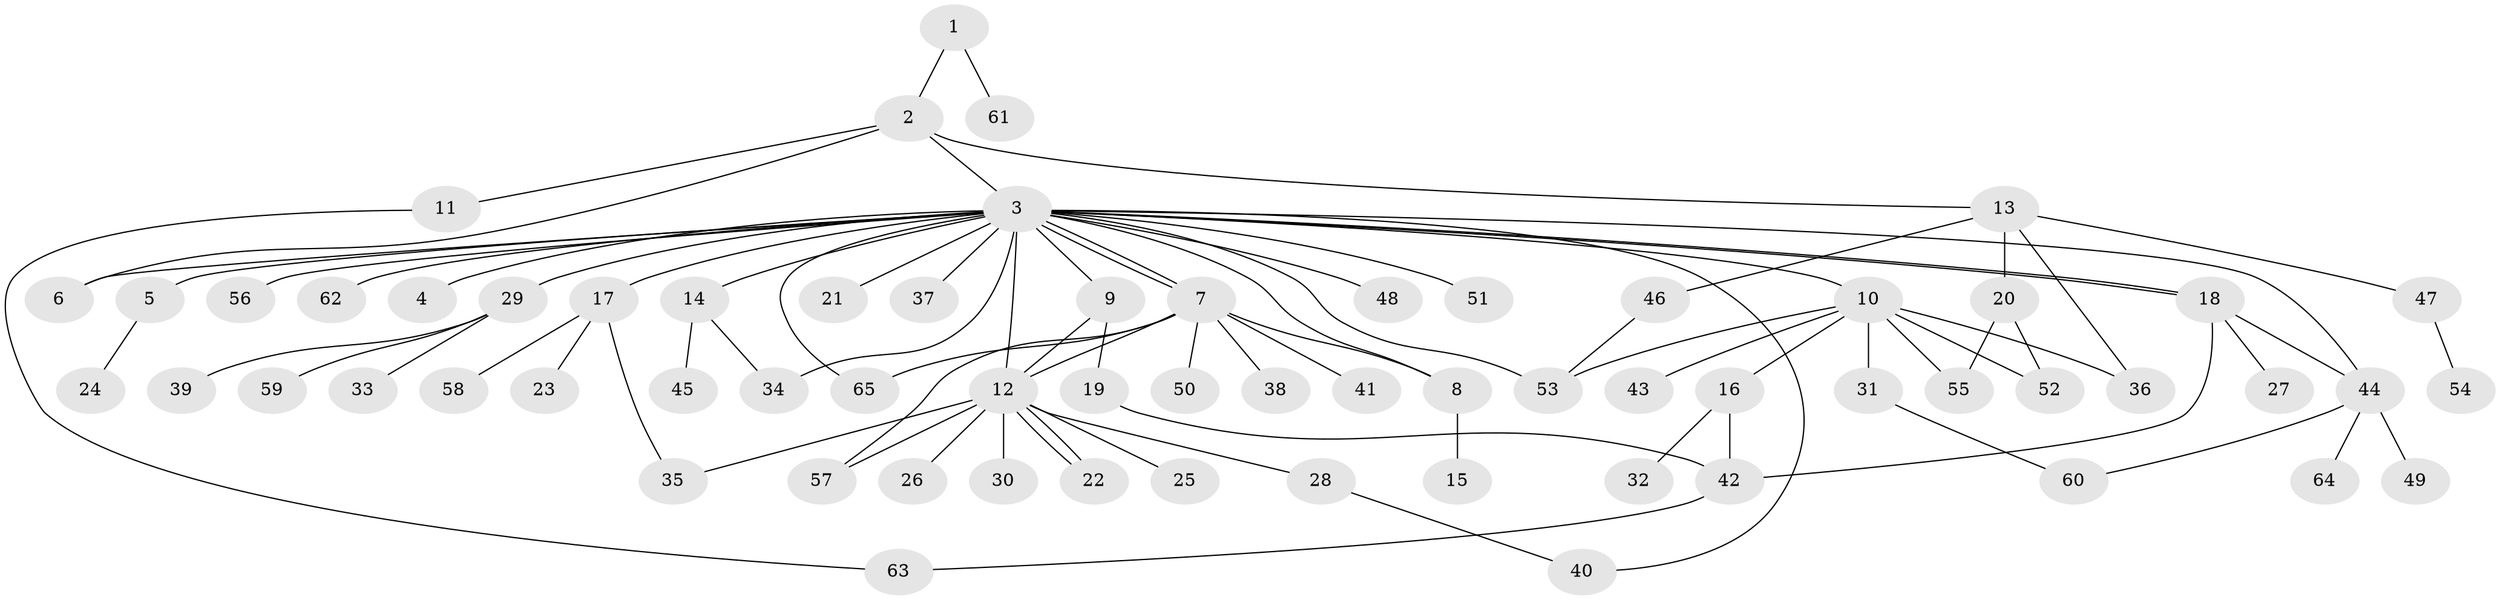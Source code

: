 // coarse degree distribution, {4: 0.03125, 27: 0.03125, 6: 0.03125, 2: 0.3125, 1: 0.5625, 3: 0.03125}
// Generated by graph-tools (version 1.1) at 2025/18/03/04/25 18:18:16]
// undirected, 65 vertices, 86 edges
graph export_dot {
graph [start="1"]
  node [color=gray90,style=filled];
  1;
  2;
  3;
  4;
  5;
  6;
  7;
  8;
  9;
  10;
  11;
  12;
  13;
  14;
  15;
  16;
  17;
  18;
  19;
  20;
  21;
  22;
  23;
  24;
  25;
  26;
  27;
  28;
  29;
  30;
  31;
  32;
  33;
  34;
  35;
  36;
  37;
  38;
  39;
  40;
  41;
  42;
  43;
  44;
  45;
  46;
  47;
  48;
  49;
  50;
  51;
  52;
  53;
  54;
  55;
  56;
  57;
  58;
  59;
  60;
  61;
  62;
  63;
  64;
  65;
  1 -- 2;
  1 -- 61;
  2 -- 3;
  2 -- 6;
  2 -- 11;
  2 -- 13;
  3 -- 4;
  3 -- 5;
  3 -- 6;
  3 -- 7;
  3 -- 7;
  3 -- 8;
  3 -- 9;
  3 -- 10;
  3 -- 12;
  3 -- 14;
  3 -- 17;
  3 -- 18;
  3 -- 18;
  3 -- 21;
  3 -- 29;
  3 -- 34;
  3 -- 37;
  3 -- 40;
  3 -- 44;
  3 -- 48;
  3 -- 51;
  3 -- 53;
  3 -- 56;
  3 -- 62;
  3 -- 65;
  5 -- 24;
  7 -- 8;
  7 -- 12;
  7 -- 38;
  7 -- 41;
  7 -- 50;
  7 -- 57;
  7 -- 65;
  8 -- 15;
  9 -- 12;
  9 -- 19;
  10 -- 16;
  10 -- 31;
  10 -- 36;
  10 -- 43;
  10 -- 52;
  10 -- 53;
  10 -- 55;
  11 -- 63;
  12 -- 22;
  12 -- 22;
  12 -- 25;
  12 -- 26;
  12 -- 28;
  12 -- 30;
  12 -- 35;
  12 -- 57;
  13 -- 20;
  13 -- 36;
  13 -- 46;
  13 -- 47;
  14 -- 34;
  14 -- 45;
  16 -- 32;
  16 -- 42;
  17 -- 23;
  17 -- 35;
  17 -- 58;
  18 -- 27;
  18 -- 42;
  18 -- 44;
  19 -- 42;
  20 -- 52;
  20 -- 55;
  28 -- 40;
  29 -- 33;
  29 -- 39;
  29 -- 59;
  31 -- 60;
  42 -- 63;
  44 -- 49;
  44 -- 60;
  44 -- 64;
  46 -- 53;
  47 -- 54;
}
